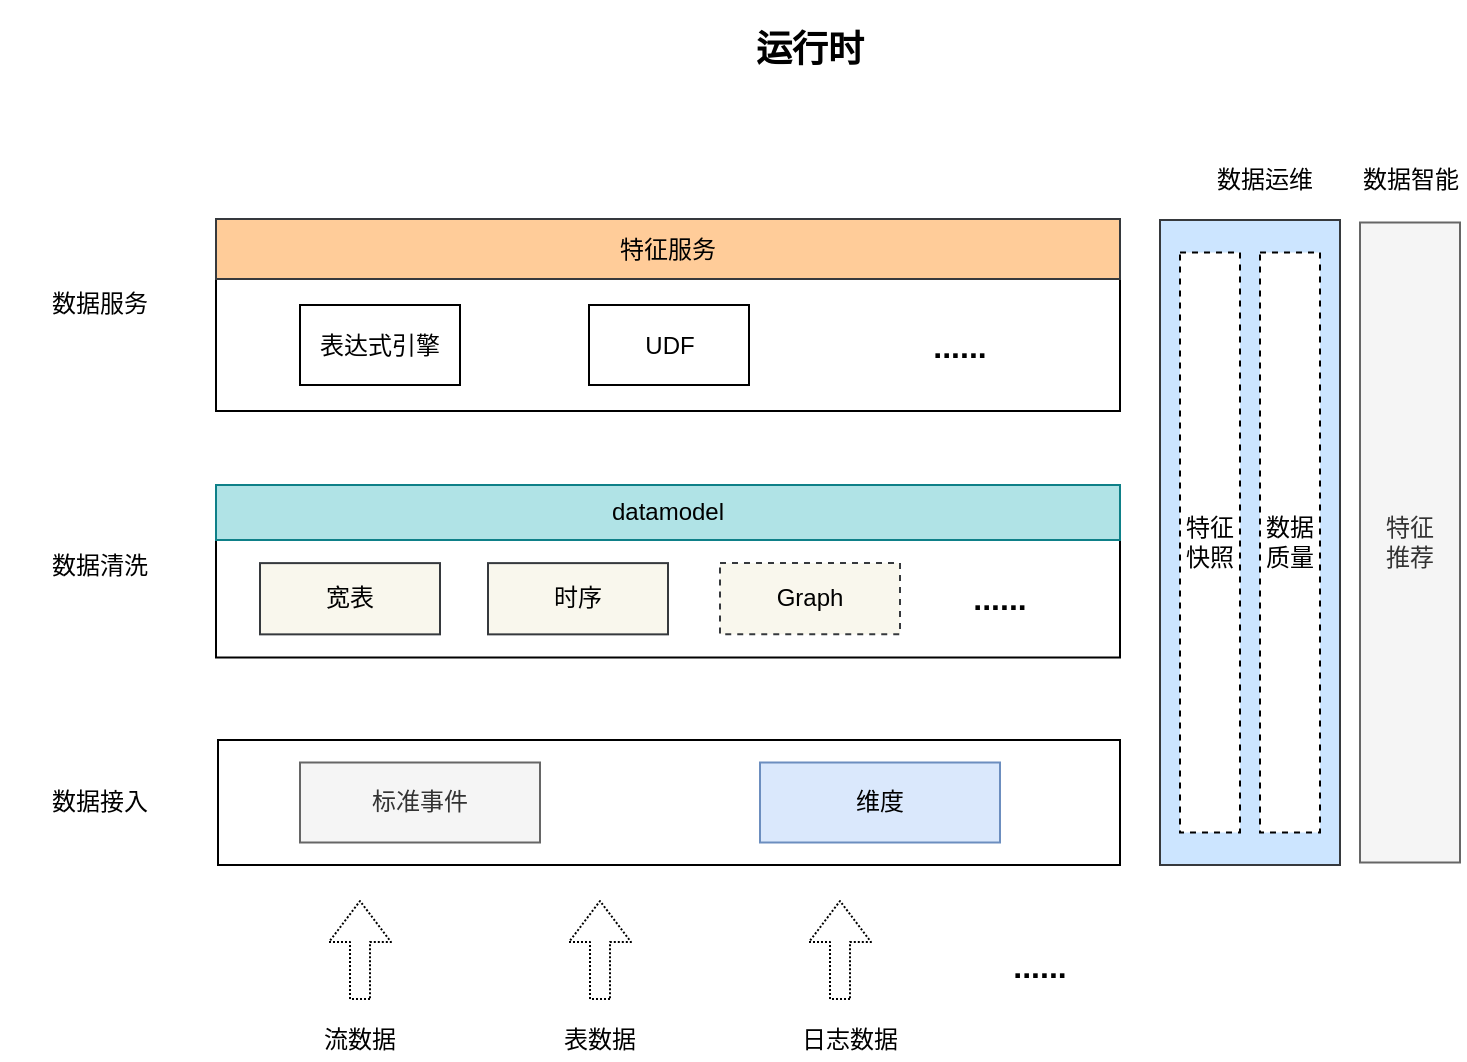 <mxfile version="13.6.6" type="github">
  <diagram id="QnddB123hXlqAd3oOhhn" name="Page-1">
    <mxGraphModel dx="1261" dy="794" grid="1" gridSize="10" guides="1" tooltips="1" connect="1" arrows="1" fold="1" page="1" pageScale="1" pageWidth="827" pageHeight="1169" math="0" shadow="0">
      <root>
        <mxCell id="0" />
        <mxCell id="1" parent="0" />
        <mxCell id="zndaSrmWGVUgQUrj7MT--1" value="" style="rounded=0;whiteSpace=wrap;html=1;" vertex="1" parent="1">
          <mxGeometry x="189" y="370" width="451" height="62.5" as="geometry" />
        </mxCell>
        <mxCell id="zndaSrmWGVUgQUrj7MT--4" value="" style="group" vertex="1" connectable="0" parent="1">
          <mxGeometry x="240" y="450" width="40" height="80" as="geometry" />
        </mxCell>
        <mxCell id="zndaSrmWGVUgQUrj7MT--2" value="" style="shape=flexArrow;endArrow=classic;html=1;width=10;endSize=6.5;dashed=1;dashPattern=1 1;" edge="1" parent="zndaSrmWGVUgQUrj7MT--4">
          <mxGeometry width="50" height="50" relative="1" as="geometry">
            <mxPoint x="20" y="50" as="sourcePoint" />
            <mxPoint x="20" as="targetPoint" />
          </mxGeometry>
        </mxCell>
        <mxCell id="zndaSrmWGVUgQUrj7MT--3" value="流数据" style="text;html=1;strokeColor=none;fillColor=none;align=center;verticalAlign=middle;whiteSpace=wrap;rounded=0;dashed=1;" vertex="1" parent="zndaSrmWGVUgQUrj7MT--4">
          <mxGeometry y="60" width="40" height="20" as="geometry" />
        </mxCell>
        <mxCell id="zndaSrmWGVUgQUrj7MT--5" value="" style="group" vertex="1" connectable="0" parent="1">
          <mxGeometry x="360" y="450" width="40" height="80" as="geometry" />
        </mxCell>
        <mxCell id="zndaSrmWGVUgQUrj7MT--6" value="" style="shape=flexArrow;endArrow=classic;html=1;width=10;endSize=6.5;dashed=1;dashPattern=1 1;" edge="1" parent="zndaSrmWGVUgQUrj7MT--5">
          <mxGeometry width="50" height="50" relative="1" as="geometry">
            <mxPoint x="20" y="50" as="sourcePoint" />
            <mxPoint x="20" as="targetPoint" />
          </mxGeometry>
        </mxCell>
        <mxCell id="zndaSrmWGVUgQUrj7MT--7" value="表数据" style="text;html=1;strokeColor=none;fillColor=none;align=center;verticalAlign=middle;whiteSpace=wrap;rounded=0;dashed=1;" vertex="1" parent="zndaSrmWGVUgQUrj7MT--5">
          <mxGeometry y="60" width="40" height="20" as="geometry" />
        </mxCell>
        <mxCell id="zndaSrmWGVUgQUrj7MT--9" value="数据接入" style="text;html=1;strokeColor=none;fillColor=none;align=center;verticalAlign=middle;whiteSpace=wrap;rounded=0;dashed=1;" vertex="1" parent="1">
          <mxGeometry x="80" y="388.75" width="100" height="25" as="geometry" />
        </mxCell>
        <mxCell id="zndaSrmWGVUgQUrj7MT--10" value="" style="group" vertex="1" connectable="0" parent="1">
          <mxGeometry x="480" y="450" width="50" height="80" as="geometry" />
        </mxCell>
        <mxCell id="zndaSrmWGVUgQUrj7MT--11" value="" style="shape=flexArrow;endArrow=classic;html=1;width=10;endSize=6.5;dashed=1;dashPattern=1 1;" edge="1" parent="zndaSrmWGVUgQUrj7MT--10">
          <mxGeometry width="50" height="50" relative="1" as="geometry">
            <mxPoint x="20" y="50" as="sourcePoint" />
            <mxPoint x="20" as="targetPoint" />
          </mxGeometry>
        </mxCell>
        <mxCell id="zndaSrmWGVUgQUrj7MT--12" value="日志数据" style="text;html=1;strokeColor=none;fillColor=none;align=center;verticalAlign=middle;whiteSpace=wrap;rounded=0;dashed=1;" vertex="1" parent="zndaSrmWGVUgQUrj7MT--10">
          <mxGeometry y="60" width="50" height="20" as="geometry" />
        </mxCell>
        <mxCell id="zndaSrmWGVUgQUrj7MT--13" value="&lt;b&gt;&lt;font style=&quot;font-size: 16px&quot;&gt;......&lt;/font&gt;&lt;/b&gt;" style="text;html=1;strokeColor=none;fillColor=none;align=center;verticalAlign=middle;whiteSpace=wrap;rounded=0;dashed=1;" vertex="1" parent="1">
          <mxGeometry x="550" y="470" width="100" height="25" as="geometry" />
        </mxCell>
        <mxCell id="zndaSrmWGVUgQUrj7MT--14" value="标准事件" style="rounded=0;whiteSpace=wrap;html=1;fillColor=#f5f5f5;strokeColor=#666666;fontColor=#333333;" vertex="1" parent="1">
          <mxGeometry x="230" y="381.25" width="120" height="40" as="geometry" />
        </mxCell>
        <mxCell id="zndaSrmWGVUgQUrj7MT--15" value="维度" style="rounded=0;whiteSpace=wrap;html=1;fillColor=#dae8fc;strokeColor=#6c8ebf;" vertex="1" parent="1">
          <mxGeometry x="460" y="381.25" width="120" height="40" as="geometry" />
        </mxCell>
        <mxCell id="zndaSrmWGVUgQUrj7MT--16" style="edgeStyle=orthogonalEdgeStyle;rounded=0;orthogonalLoop=1;jettySize=auto;html=1;exitX=0.5;exitY=1;exitDx=0;exitDy=0;dashed=1;dashPattern=1 1;" edge="1" parent="1" source="zndaSrmWGVUgQUrj7MT--9" target="zndaSrmWGVUgQUrj7MT--9">
          <mxGeometry relative="1" as="geometry" />
        </mxCell>
        <mxCell id="zndaSrmWGVUgQUrj7MT--17" value="数据清洗" style="text;html=1;strokeColor=none;fillColor=none;align=center;verticalAlign=middle;whiteSpace=wrap;rounded=0;dashed=1;" vertex="1" parent="1">
          <mxGeometry x="80" y="270" width="100" height="25" as="geometry" />
        </mxCell>
        <mxCell id="zndaSrmWGVUgQUrj7MT--18" value="" style="rounded=0;whiteSpace=wrap;html=1;" vertex="1" parent="1">
          <mxGeometry x="188" y="270" width="452" height="58.75" as="geometry" />
        </mxCell>
        <mxCell id="zndaSrmWGVUgQUrj7MT--19" value="datamodel" style="rounded=0;whiteSpace=wrap;html=1;fillColor=#b0e3e6;strokeColor=#0e8088;" vertex="1" parent="1">
          <mxGeometry x="188" y="242.5" width="452" height="27.5" as="geometry" />
        </mxCell>
        <mxCell id="zndaSrmWGVUgQUrj7MT--20" value="宽表" style="rounded=0;whiteSpace=wrap;html=1;fillColor=#f9f7ed;strokeColor=#36393d;" vertex="1" parent="1">
          <mxGeometry x="210" y="281.56" width="90" height="35.62" as="geometry" />
        </mxCell>
        <mxCell id="zndaSrmWGVUgQUrj7MT--21" value="时序" style="rounded=0;whiteSpace=wrap;html=1;fillColor=#f9f7ed;strokeColor=#36393d;" vertex="1" parent="1">
          <mxGeometry x="324" y="281.56" width="90" height="35.62" as="geometry" />
        </mxCell>
        <mxCell id="zndaSrmWGVUgQUrj7MT--22" value="Graph" style="rounded=0;whiteSpace=wrap;html=1;fillColor=#f9f7ed;strokeColor=#36393d;dashed=1;" vertex="1" parent="1">
          <mxGeometry x="440" y="281.56" width="90" height="35.62" as="geometry" />
        </mxCell>
        <mxCell id="zndaSrmWGVUgQUrj7MT--23" value="&lt;b&gt;&lt;font style=&quot;font-size: 16px&quot;&gt;......&lt;/font&gt;&lt;/b&gt;" style="text;html=1;strokeColor=none;fillColor=none;align=center;verticalAlign=middle;whiteSpace=wrap;rounded=0;dashed=1;" vertex="1" parent="1">
          <mxGeometry x="530" y="286.88" width="100" height="25" as="geometry" />
        </mxCell>
        <mxCell id="zndaSrmWGVUgQUrj7MT--24" value="数据服务" style="text;html=1;strokeColor=none;fillColor=none;align=center;verticalAlign=middle;whiteSpace=wrap;rounded=0;dashed=1;" vertex="1" parent="1">
          <mxGeometry x="80" y="139.5" width="100" height="25" as="geometry" />
        </mxCell>
        <mxCell id="zndaSrmWGVUgQUrj7MT--25" value="" style="rounded=0;whiteSpace=wrap;html=1;" vertex="1" parent="1">
          <mxGeometry x="188" y="139.5" width="452" height="66" as="geometry" />
        </mxCell>
        <mxCell id="zndaSrmWGVUgQUrj7MT--26" value="表达式引擎" style="rounded=0;whiteSpace=wrap;html=1;" vertex="1" parent="1">
          <mxGeometry x="230" y="152.5" width="80" height="40" as="geometry" />
        </mxCell>
        <mxCell id="zndaSrmWGVUgQUrj7MT--27" value="特征服务" style="rounded=0;whiteSpace=wrap;html=1;fillColor=#ffcc99;strokeColor=#36393d;" vertex="1" parent="1">
          <mxGeometry x="188" y="109.5" width="452" height="30" as="geometry" />
        </mxCell>
        <mxCell id="zndaSrmWGVUgQUrj7MT--28" value="UDF" style="rounded=0;whiteSpace=wrap;html=1;" vertex="1" parent="1">
          <mxGeometry x="374.5" y="152.5" width="80" height="40" as="geometry" />
        </mxCell>
        <mxCell id="zndaSrmWGVUgQUrj7MT--29" value="&lt;b&gt;&lt;font style=&quot;font-size: 16px&quot;&gt;......&lt;/font&gt;&lt;/b&gt;" style="text;html=1;strokeColor=none;fillColor=none;align=center;verticalAlign=middle;whiteSpace=wrap;rounded=0;dashed=1;" vertex="1" parent="1">
          <mxGeometry x="510" y="160" width="100" height="25" as="geometry" />
        </mxCell>
        <mxCell id="zndaSrmWGVUgQUrj7MT--31" value="" style="rounded=0;whiteSpace=wrap;html=1;fillColor=#cce5ff;strokeColor=#36393d;" vertex="1" parent="1">
          <mxGeometry x="660" y="110" width="90" height="322.5" as="geometry" />
        </mxCell>
        <mxCell id="zndaSrmWGVUgQUrj7MT--32" value="数据运维" style="text;html=1;strokeColor=none;fillColor=none;align=center;verticalAlign=middle;whiteSpace=wrap;rounded=0;" vertex="1" parent="1">
          <mxGeometry x="685" y="80" width="55" height="20" as="geometry" />
        </mxCell>
        <mxCell id="zndaSrmWGVUgQUrj7MT--33" value="特征&lt;br&gt;快照" style="rounded=0;whiteSpace=wrap;html=1;dashed=1;" vertex="1" parent="1">
          <mxGeometry x="670" y="126.25" width="30" height="290" as="geometry" />
        </mxCell>
        <mxCell id="zndaSrmWGVUgQUrj7MT--34" value="&lt;b&gt;&lt;font style=&quot;font-size: 18px&quot;&gt;运行时&lt;/font&gt;&lt;/b&gt;" style="text;html=1;strokeColor=none;fillColor=none;align=center;verticalAlign=middle;whiteSpace=wrap;rounded=0;dashed=1;" vertex="1" parent="1">
          <mxGeometry x="340" width="290" height="50" as="geometry" />
        </mxCell>
        <mxCell id="zndaSrmWGVUgQUrj7MT--35" value="数据&lt;br&gt;质量" style="rounded=0;whiteSpace=wrap;html=1;dashed=1;" vertex="1" parent="1">
          <mxGeometry x="710" y="126.25" width="30" height="290" as="geometry" />
        </mxCell>
        <mxCell id="zndaSrmWGVUgQUrj7MT--39" value="特征&lt;br&gt;推荐" style="rounded=0;whiteSpace=wrap;html=1;fillColor=#f5f5f5;strokeColor=#666666;fontColor=#333333;" vertex="1" parent="1">
          <mxGeometry x="760" y="111.25" width="50" height="320" as="geometry" />
        </mxCell>
        <mxCell id="zndaSrmWGVUgQUrj7MT--40" value="数据智能" style="text;html=1;strokeColor=none;fillColor=none;align=center;verticalAlign=middle;whiteSpace=wrap;rounded=0;" vertex="1" parent="1">
          <mxGeometry x="757.5" y="80" width="55" height="20" as="geometry" />
        </mxCell>
      </root>
    </mxGraphModel>
  </diagram>
</mxfile>
